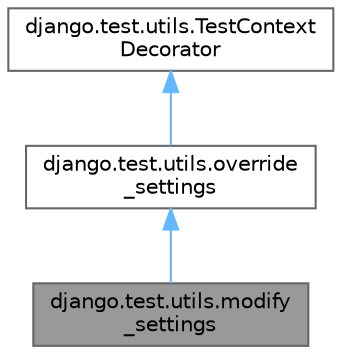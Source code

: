 digraph "django.test.utils.modify_settings"
{
 // LATEX_PDF_SIZE
  bgcolor="transparent";
  edge [fontname=Helvetica,fontsize=10,labelfontname=Helvetica,labelfontsize=10];
  node [fontname=Helvetica,fontsize=10,shape=box,height=0.2,width=0.4];
  Node1 [id="Node000001",label="django.test.utils.modify\l_settings",height=0.2,width=0.4,color="gray40", fillcolor="grey60", style="filled", fontcolor="black",tooltip=" "];
  Node2 -> Node1 [id="edge3_Node000001_Node000002",dir="back",color="steelblue1",style="solid",tooltip=" "];
  Node2 [id="Node000002",label="django.test.utils.override\l_settings",height=0.2,width=0.4,color="gray40", fillcolor="white", style="filled",URL="$classdjango_1_1test_1_1utils_1_1override__settings.html",tooltip=" "];
  Node3 -> Node2 [id="edge4_Node000002_Node000003",dir="back",color="steelblue1",style="solid",tooltip=" "];
  Node3 [id="Node000003",label="django.test.utils.TestContext\lDecorator",height=0.2,width=0.4,color="gray40", fillcolor="white", style="filled",URL="$classdjango_1_1test_1_1utils_1_1TestContextDecorator.html",tooltip=" "];
}
